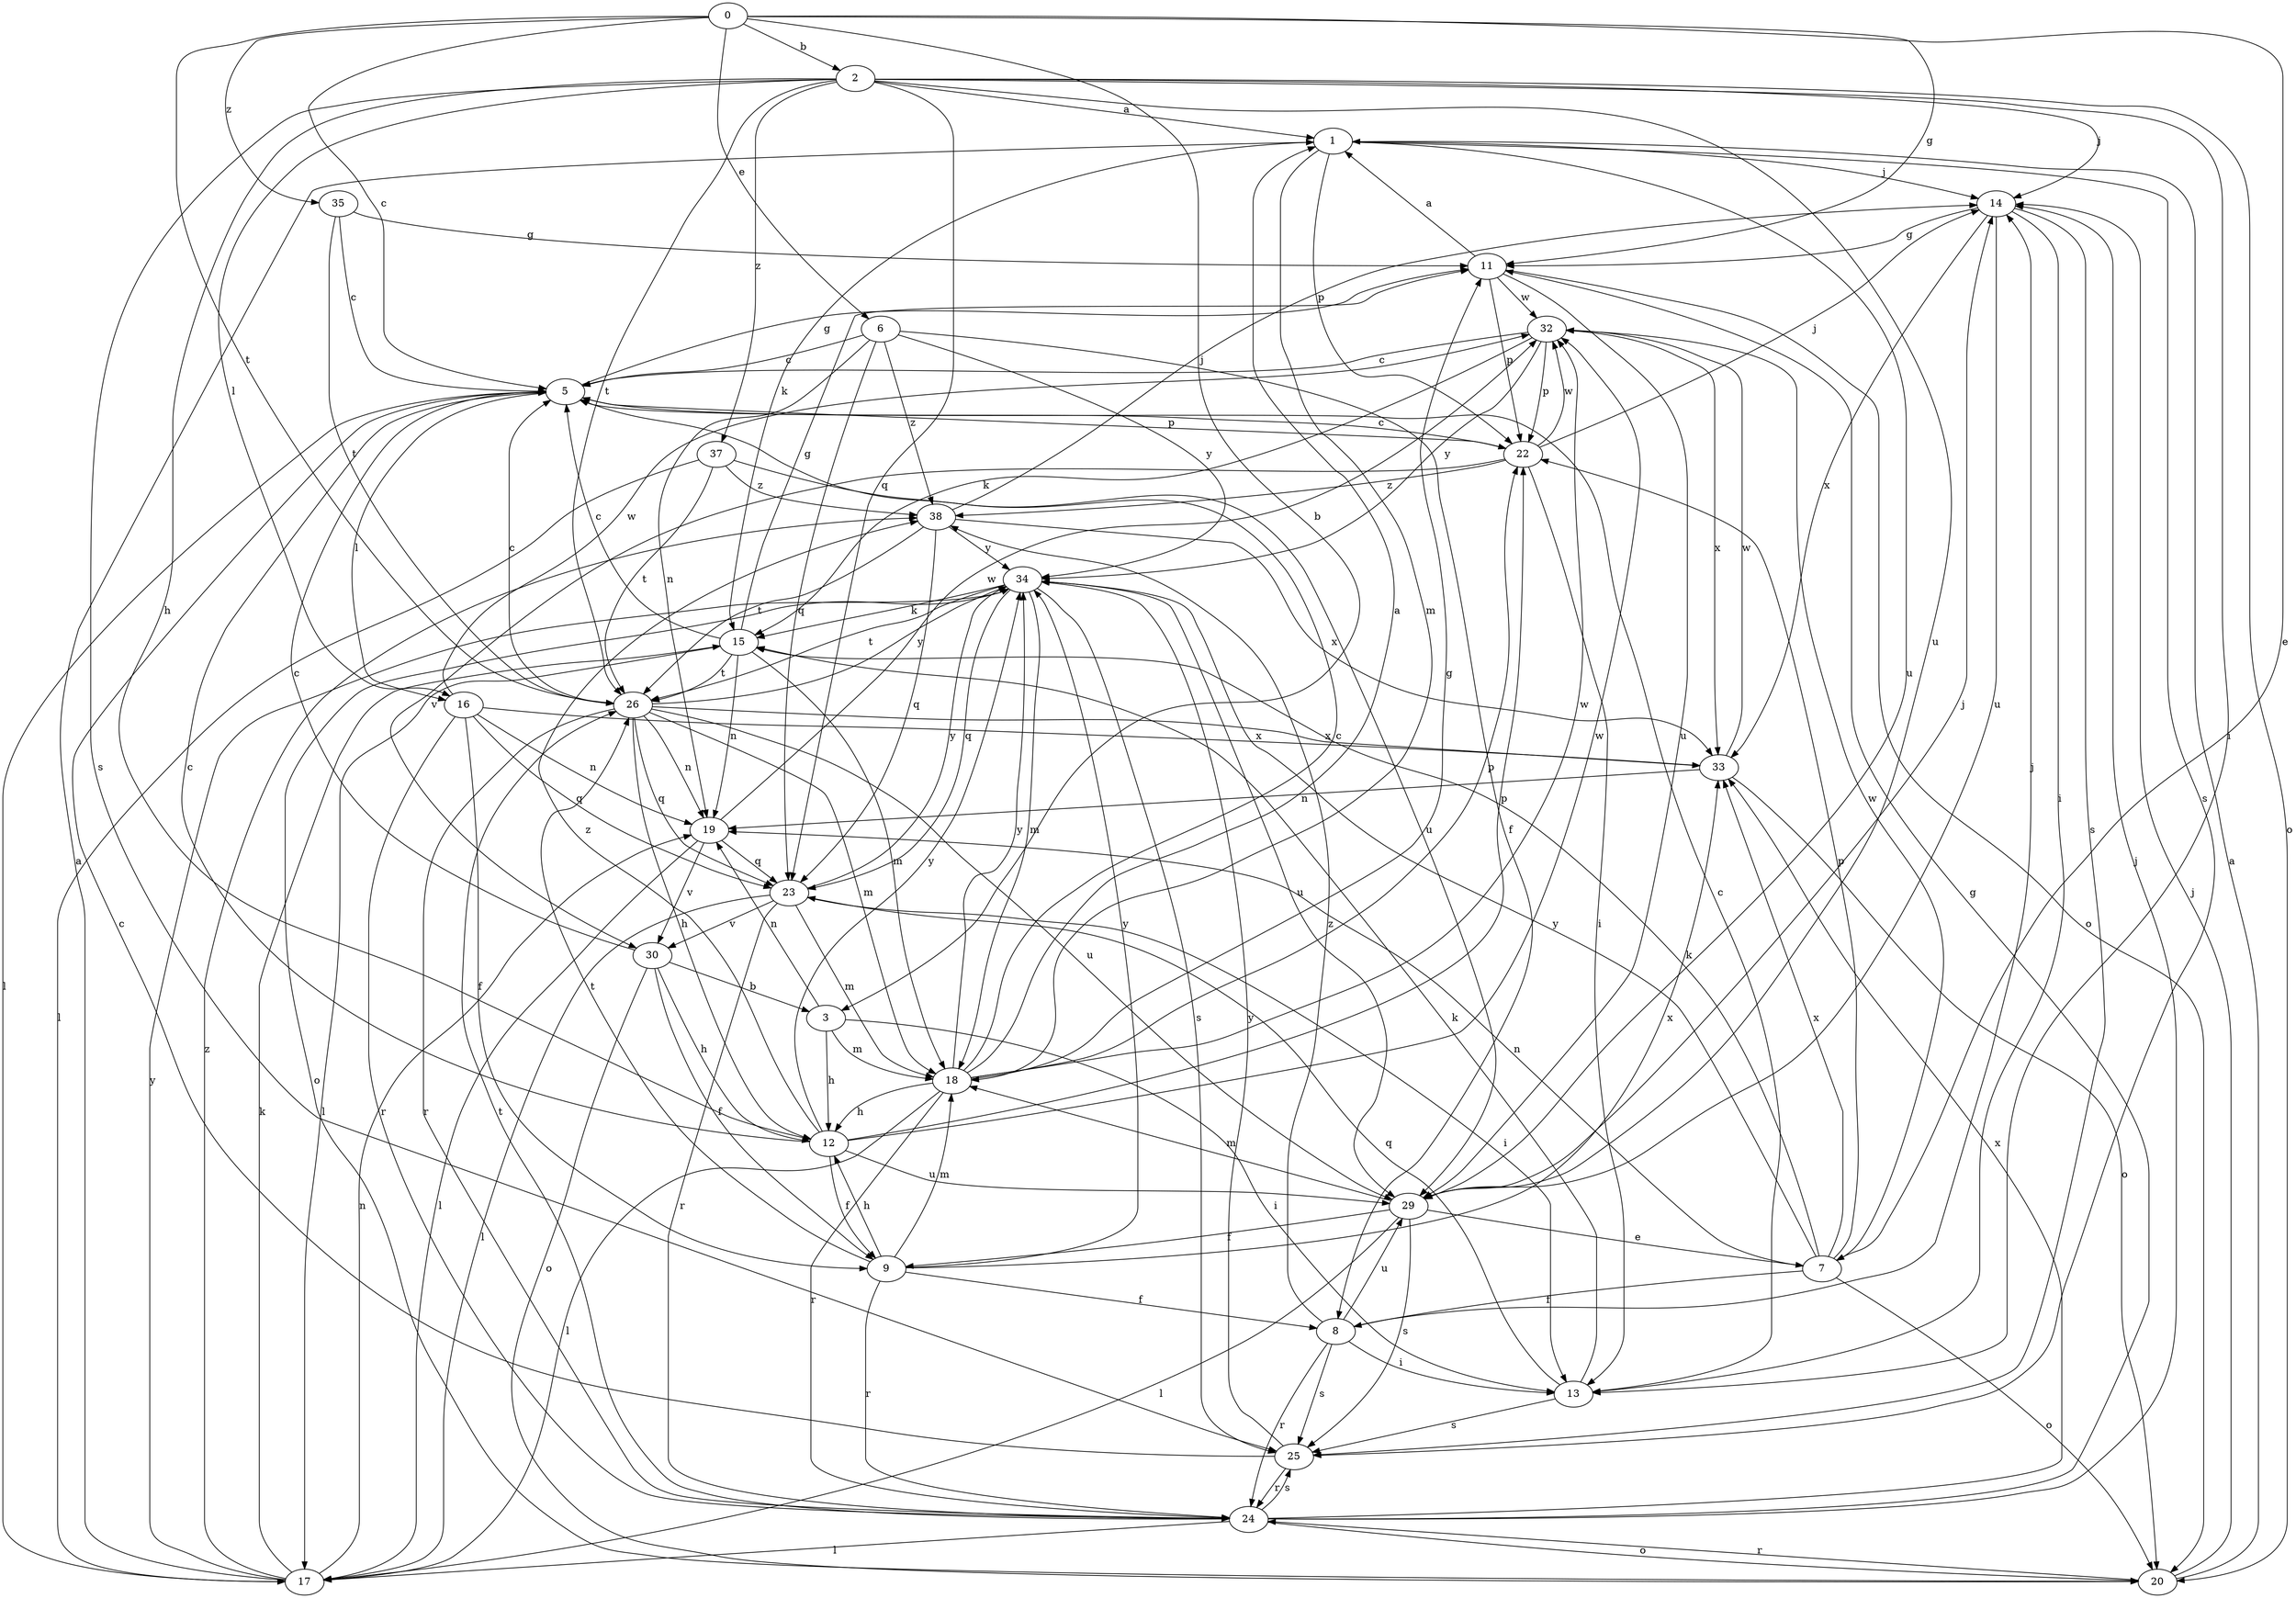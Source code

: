 strict digraph  {
0;
1;
2;
3;
5;
6;
7;
8;
9;
11;
12;
13;
14;
15;
16;
17;
18;
19;
20;
22;
23;
24;
25;
26;
29;
30;
32;
33;
34;
35;
37;
38;
0 -> 2  [label=b];
0 -> 3  [label=b];
0 -> 5  [label=c];
0 -> 6  [label=e];
0 -> 7  [label=e];
0 -> 11  [label=g];
0 -> 26  [label=t];
0 -> 35  [label=z];
1 -> 14  [label=j];
1 -> 15  [label=k];
1 -> 18  [label=m];
1 -> 22  [label=p];
1 -> 25  [label=s];
1 -> 29  [label=u];
2 -> 1  [label=a];
2 -> 12  [label=h];
2 -> 13  [label=i];
2 -> 14  [label=j];
2 -> 16  [label=l];
2 -> 20  [label=o];
2 -> 23  [label=q];
2 -> 25  [label=s];
2 -> 26  [label=t];
2 -> 29  [label=u];
2 -> 37  [label=z];
3 -> 12  [label=h];
3 -> 13  [label=i];
3 -> 18  [label=m];
3 -> 19  [label=n];
5 -> 11  [label=g];
5 -> 16  [label=l];
5 -> 17  [label=l];
5 -> 22  [label=p];
6 -> 5  [label=c];
6 -> 8  [label=f];
6 -> 19  [label=n];
6 -> 23  [label=q];
6 -> 34  [label=y];
6 -> 38  [label=z];
7 -> 8  [label=f];
7 -> 15  [label=k];
7 -> 19  [label=n];
7 -> 20  [label=o];
7 -> 22  [label=p];
7 -> 32  [label=w];
7 -> 33  [label=x];
7 -> 34  [label=y];
8 -> 13  [label=i];
8 -> 14  [label=j];
8 -> 24  [label=r];
8 -> 25  [label=s];
8 -> 29  [label=u];
8 -> 38  [label=z];
9 -> 8  [label=f];
9 -> 12  [label=h];
9 -> 18  [label=m];
9 -> 24  [label=r];
9 -> 26  [label=t];
9 -> 33  [label=x];
9 -> 34  [label=y];
11 -> 1  [label=a];
11 -> 20  [label=o];
11 -> 22  [label=p];
11 -> 29  [label=u];
11 -> 32  [label=w];
12 -> 5  [label=c];
12 -> 9  [label=f];
12 -> 22  [label=p];
12 -> 29  [label=u];
12 -> 32  [label=w];
12 -> 34  [label=y];
12 -> 38  [label=z];
13 -> 5  [label=c];
13 -> 15  [label=k];
13 -> 23  [label=q];
13 -> 25  [label=s];
14 -> 11  [label=g];
14 -> 13  [label=i];
14 -> 25  [label=s];
14 -> 29  [label=u];
14 -> 33  [label=x];
15 -> 5  [label=c];
15 -> 11  [label=g];
15 -> 17  [label=l];
15 -> 18  [label=m];
15 -> 19  [label=n];
15 -> 26  [label=t];
16 -> 9  [label=f];
16 -> 19  [label=n];
16 -> 23  [label=q];
16 -> 24  [label=r];
16 -> 32  [label=w];
16 -> 33  [label=x];
17 -> 1  [label=a];
17 -> 15  [label=k];
17 -> 19  [label=n];
17 -> 34  [label=y];
17 -> 38  [label=z];
18 -> 1  [label=a];
18 -> 5  [label=c];
18 -> 11  [label=g];
18 -> 12  [label=h];
18 -> 17  [label=l];
18 -> 22  [label=p];
18 -> 24  [label=r];
18 -> 32  [label=w];
18 -> 34  [label=y];
19 -> 17  [label=l];
19 -> 23  [label=q];
19 -> 30  [label=v];
19 -> 32  [label=w];
20 -> 1  [label=a];
20 -> 14  [label=j];
20 -> 24  [label=r];
22 -> 5  [label=c];
22 -> 13  [label=i];
22 -> 14  [label=j];
22 -> 30  [label=v];
22 -> 32  [label=w];
22 -> 38  [label=z];
23 -> 13  [label=i];
23 -> 17  [label=l];
23 -> 18  [label=m];
23 -> 24  [label=r];
23 -> 30  [label=v];
23 -> 34  [label=y];
24 -> 11  [label=g];
24 -> 14  [label=j];
24 -> 17  [label=l];
24 -> 20  [label=o];
24 -> 25  [label=s];
24 -> 26  [label=t];
24 -> 33  [label=x];
25 -> 5  [label=c];
25 -> 24  [label=r];
25 -> 34  [label=y];
26 -> 5  [label=c];
26 -> 12  [label=h];
26 -> 18  [label=m];
26 -> 19  [label=n];
26 -> 23  [label=q];
26 -> 24  [label=r];
26 -> 29  [label=u];
26 -> 33  [label=x];
26 -> 34  [label=y];
29 -> 7  [label=e];
29 -> 9  [label=f];
29 -> 14  [label=j];
29 -> 17  [label=l];
29 -> 18  [label=m];
29 -> 25  [label=s];
30 -> 3  [label=b];
30 -> 5  [label=c];
30 -> 9  [label=f];
30 -> 12  [label=h];
30 -> 20  [label=o];
32 -> 5  [label=c];
32 -> 15  [label=k];
32 -> 22  [label=p];
32 -> 33  [label=x];
32 -> 34  [label=y];
33 -> 19  [label=n];
33 -> 20  [label=o];
33 -> 32  [label=w];
34 -> 15  [label=k];
34 -> 18  [label=m];
34 -> 20  [label=o];
34 -> 23  [label=q];
34 -> 25  [label=s];
34 -> 26  [label=t];
34 -> 29  [label=u];
35 -> 5  [label=c];
35 -> 11  [label=g];
35 -> 26  [label=t];
37 -> 17  [label=l];
37 -> 26  [label=t];
37 -> 29  [label=u];
37 -> 38  [label=z];
38 -> 14  [label=j];
38 -> 23  [label=q];
38 -> 26  [label=t];
38 -> 33  [label=x];
38 -> 34  [label=y];
}
